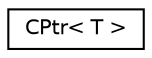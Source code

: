 digraph "Graphical Class Hierarchy"
{
  edge [fontname="Helvetica",fontsize="10",labelfontname="Helvetica",labelfontsize="10"];
  node [fontname="Helvetica",fontsize="10",shape=record];
  rankdir="LR";
  Node0 [label="CPtr\< T \>",height=0.2,width=0.4,color="black", fillcolor="white", style="filled",URL="$struct_c_ptr.html"];
}
